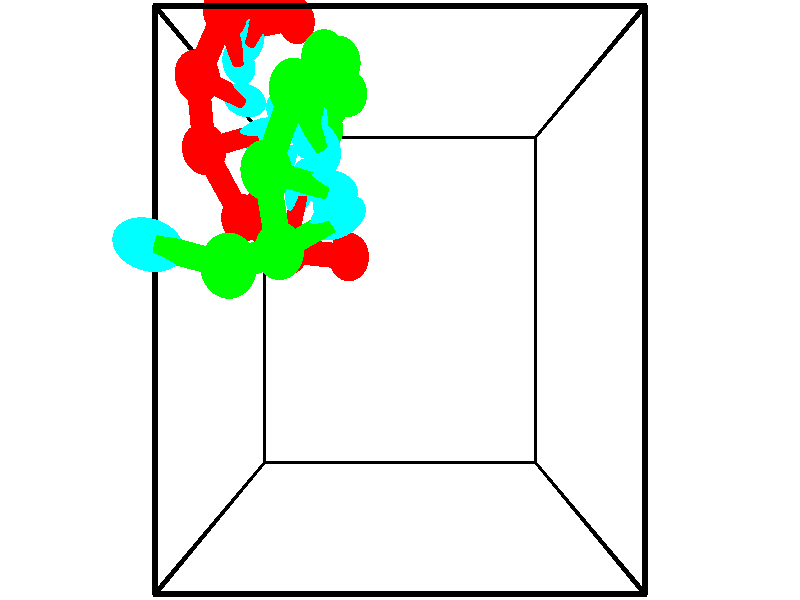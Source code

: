 // switches for output
#declare DRAW_BASES = 1; // possible values are 0, 1; only relevant for DNA ribbons
#declare DRAW_BASES_TYPE = 3; // possible values are 1, 2, 3; only relevant for DNA ribbons
#declare DRAW_FOG = 0; // set to 1 to enable fog

#include "colors.inc"

#include "transforms.inc"
background { rgb <1, 1, 1>}

#default {
   normal{
       ripples 0.25
       frequency 0.20
       turbulence 0.2
       lambda 5
   }
	finish {
		phong 0.1
		phong_size 40.
	}
}

// original window dimensions: 1024x640


// camera settings

camera {
	sky <-0, 1, 0>
	up <-0, 1, 0>
	right 1.6 * <1, 0, 0>
	location <2.5, 2.5, 11.1562>
	look_at <2.5, 2.5, 2.5>
	direction <0, 0, -8.6562>
	angle 67.0682
}


# declare cpy_camera_pos = <2.5, 2.5, 11.1562>;
# if (DRAW_FOG = 1)
fog {
	fog_type 2
	up vnormalize(cpy_camera_pos)
	color rgbt<1,1,1,0.3>
	distance 1e-5
	fog_alt 3e-3
	fog_offset 4
}
# end


// LIGHTS

# declare lum = 6;
global_settings {
	ambient_light rgb lum * <0.05, 0.05, 0.05>
	max_trace_level 15
}# declare cpy_direct_light_amount = 0.25;
light_source
{	1000 * <-1, -1, 1>,
	rgb lum * cpy_direct_light_amount
	parallel
}

light_source
{	1000 * <1, 1, -1>,
	rgb lum * cpy_direct_light_amount
	parallel
}

// strand 0

// nucleotide -1

// particle -1
sphere {
	<1.079364, 5.687235, 2.883269> 0.250000
	pigment { color rgbt <1,0,0,0> }
	no_shadow
}
cylinder {
	<0.684742, 5.622406, 2.891665>,  <0.447969, 5.583509, 2.896702>, 0.100000
	pigment { color rgbt <1,0,0,0> }
	no_shadow
}
cylinder {
	<0.684742, 5.622406, 2.891665>,  <1.079364, 5.687235, 2.883269>, 0.100000
	pigment { color rgbt <1,0,0,0> }
	no_shadow
}

// particle -1
sphere {
	<0.684742, 5.622406, 2.891665> 0.100000
	pigment { color rgbt <1,0,0,0> }
	no_shadow
}
sphere {
	0, 1
	scale<0.080000,0.200000,0.300000>
	matrix <0.147777, -0.829859, 0.538048,
		-0.069784, 0.533916, 0.842653,
		-0.986556, -0.162072, 0.020990,
		0.388775, 5.573784, 2.897961>
	pigment { color rgbt <0,1,1,0> }
	no_shadow
}
cylinder {
	<0.902312, 5.648891, 3.619928>,  <1.079364, 5.687235, 2.883269>, 0.130000
	pigment { color rgbt <1,0,0,0> }
	no_shadow
}

// nucleotide -1

// particle -1
sphere {
	<0.902312, 5.648891, 3.619928> 0.250000
	pigment { color rgbt <1,0,0,0> }
	no_shadow
}
cylinder {
	<0.658062, 5.454344, 3.369942>,  <0.511512, 5.337615, 3.219950>, 0.100000
	pigment { color rgbt <1,0,0,0> }
	no_shadow
}
cylinder {
	<0.658062, 5.454344, 3.369942>,  <0.902312, 5.648891, 3.619928>, 0.100000
	pigment { color rgbt <1,0,0,0> }
	no_shadow
}

// particle -1
sphere {
	<0.658062, 5.454344, 3.369942> 0.100000
	pigment { color rgbt <1,0,0,0> }
	no_shadow
}
sphere {
	0, 1
	scale<0.080000,0.200000,0.300000>
	matrix <0.198604, -0.858010, 0.473682,
		-0.766611, 0.165122, 0.620518,
		-0.610626, -0.486368, -0.624966,
		0.474874, 5.308434, 3.182452>
	pigment { color rgbt <0,1,1,0> }
	no_shadow
}
cylinder {
	<0.443183, 5.322150, 4.053791>,  <0.902312, 5.648891, 3.619928>, 0.130000
	pigment { color rgbt <1,0,0,0> }
	no_shadow
}

// nucleotide -1

// particle -1
sphere {
	<0.443183, 5.322150, 4.053791> 0.250000
	pigment { color rgbt <1,0,0,0> }
	no_shadow
}
cylinder {
	<0.440407, 5.147356, 3.694014>,  <0.438741, 5.042480, 3.478148>, 0.100000
	pigment { color rgbt <1,0,0,0> }
	no_shadow
}
cylinder {
	<0.440407, 5.147356, 3.694014>,  <0.443183, 5.322150, 4.053791>, 0.100000
	pigment { color rgbt <1,0,0,0> }
	no_shadow
}

// particle -1
sphere {
	<0.440407, 5.147356, 3.694014> 0.100000
	pigment { color rgbt <1,0,0,0> }
	no_shadow
}
sphere {
	0, 1
	scale<0.080000,0.200000,0.300000>
	matrix <0.206492, -0.880704, 0.426288,
		-0.978424, -0.182768, 0.096347,
		-0.006942, -0.436985, -0.899442,
		0.438324, 5.016261, 3.424181>
	pigment { color rgbt <0,1,1,0> }
	no_shadow
}
cylinder {
	<0.145724, 4.663579, 4.136761>,  <0.443183, 5.322150, 4.053791>, 0.130000
	pigment { color rgbt <1,0,0,0> }
	no_shadow
}

// nucleotide -1

// particle -1
sphere {
	<0.145724, 4.663579, 4.136761> 0.250000
	pigment { color rgbt <1,0,0,0> }
	no_shadow
}
cylinder {
	<0.380836, 4.619078, 3.816227>,  <0.521904, 4.592377, 3.623907>, 0.100000
	pigment { color rgbt <1,0,0,0> }
	no_shadow
}
cylinder {
	<0.380836, 4.619078, 3.816227>,  <0.145724, 4.663579, 4.136761>, 0.100000
	pigment { color rgbt <1,0,0,0> }
	no_shadow
}

// particle -1
sphere {
	<0.380836, 4.619078, 3.816227> 0.100000
	pigment { color rgbt <1,0,0,0> }
	no_shadow
}
sphere {
	0, 1
	scale<0.080000,0.200000,0.300000>
	matrix <0.409547, -0.813290, 0.413317,
		-0.697699, -0.571123, -0.432474,
		0.587781, -0.111252, -0.801334,
		0.557171, 4.585702, 3.575827>
	pigment { color rgbt <0,1,1,0> }
	no_shadow
}
cylinder {
	<0.192427, 3.983409, 4.034188>,  <0.145724, 4.663579, 4.136761>, 0.130000
	pigment { color rgbt <1,0,0,0> }
	no_shadow
}

// nucleotide -1

// particle -1
sphere {
	<0.192427, 3.983409, 4.034188> 0.250000
	pigment { color rgbt <1,0,0,0> }
	no_shadow
}
cylinder {
	<0.523144, 4.114920, 3.851620>,  <0.721574, 4.193826, 3.742079>, 0.100000
	pigment { color rgbt <1,0,0,0> }
	no_shadow
}
cylinder {
	<0.523144, 4.114920, 3.851620>,  <0.192427, 3.983409, 4.034188>, 0.100000
	pigment { color rgbt <1,0,0,0> }
	no_shadow
}

// particle -1
sphere {
	<0.523144, 4.114920, 3.851620> 0.100000
	pigment { color rgbt <1,0,0,0> }
	no_shadow
}
sphere {
	0, 1
	scale<0.080000,0.200000,0.300000>
	matrix <0.493010, -0.814225, 0.306560,
		-0.270840, -0.478481, -0.835285,
		0.826793, 0.328776, -0.456421,
		0.771182, 4.213552, 3.714694>
	pigment { color rgbt <0,1,1,0> }
	no_shadow
}
cylinder {
	<0.532899, 3.347990, 3.642020>,  <0.192427, 3.983409, 4.034188>, 0.130000
	pigment { color rgbt <1,0,0,0> }
	no_shadow
}

// nucleotide -1

// particle -1
sphere {
	<0.532899, 3.347990, 3.642020> 0.250000
	pigment { color rgbt <1,0,0,0> }
	no_shadow
}
cylinder {
	<0.805531, 3.633451, 3.706703>,  <0.969109, 3.804728, 3.745513>, 0.100000
	pigment { color rgbt <1,0,0,0> }
	no_shadow
}
cylinder {
	<0.805531, 3.633451, 3.706703>,  <0.532899, 3.347990, 3.642020>, 0.100000
	pigment { color rgbt <1,0,0,0> }
	no_shadow
}

// particle -1
sphere {
	<0.805531, 3.633451, 3.706703> 0.100000
	pigment { color rgbt <1,0,0,0> }
	no_shadow
}
sphere {
	0, 1
	scale<0.080000,0.200000,0.300000>
	matrix <0.625010, -0.682693, 0.378540,
		0.380544, -0.156934, -0.911349,
		0.681578, 0.713654, 0.161709,
		1.010004, 3.847548, 3.755216>
	pigment { color rgbt <0,1,1,0> }
	no_shadow
}
cylinder {
	<1.117169, 3.008993, 3.709588>,  <0.532899, 3.347990, 3.642020>, 0.130000
	pigment { color rgbt <1,0,0,0> }
	no_shadow
}

// nucleotide -1

// particle -1
sphere {
	<1.117169, 3.008993, 3.709588> 0.250000
	pigment { color rgbt <1,0,0,0> }
	no_shadow
}
cylinder {
	<1.234173, 3.356655, 3.869091>,  <1.304375, 3.565252, 3.964793>, 0.100000
	pigment { color rgbt <1,0,0,0> }
	no_shadow
}
cylinder {
	<1.234173, 3.356655, 3.869091>,  <1.117169, 3.008993, 3.709588>, 0.100000
	pigment { color rgbt <1,0,0,0> }
	no_shadow
}

// particle -1
sphere {
	<1.234173, 3.356655, 3.869091> 0.100000
	pigment { color rgbt <1,0,0,0> }
	no_shadow
}
sphere {
	0, 1
	scale<0.080000,0.200000,0.300000>
	matrix <0.656632, -0.485706, 0.576996,
		0.695178, 0.093061, -0.712789,
		0.292510, 0.869154, 0.398759,
		1.321926, 3.617402, 3.988719>
	pigment { color rgbt <0,1,1,0> }
	no_shadow
}
cylinder {
	<1.864803, 2.944649, 3.663248>,  <1.117169, 3.008993, 3.709588>, 0.130000
	pigment { color rgbt <1,0,0,0> }
	no_shadow
}

// nucleotide -1

// particle -1
sphere {
	<1.864803, 2.944649, 3.663248> 0.250000
	pigment { color rgbt <1,0,0,0> }
	no_shadow
}
cylinder {
	<1.762211, 3.201571, 3.952152>,  <1.700655, 3.355724, 4.125495>, 0.100000
	pigment { color rgbt <1,0,0,0> }
	no_shadow
}
cylinder {
	<1.762211, 3.201571, 3.952152>,  <1.864803, 2.944649, 3.663248>, 0.100000
	pigment { color rgbt <1,0,0,0> }
	no_shadow
}

// particle -1
sphere {
	<1.762211, 3.201571, 3.952152> 0.100000
	pigment { color rgbt <1,0,0,0> }
	no_shadow
}
sphere {
	0, 1
	scale<0.080000,0.200000,0.300000>
	matrix <0.645363, -0.442480, 0.622670,
		0.719530, 0.625824, -0.301032,
		-0.256481, 0.642305, 0.722262,
		1.685266, 3.394262, 4.168831>
	pigment { color rgbt <0,1,1,0> }
	no_shadow
}
// strand 1

// nucleotide -1

// particle -1
sphere {
	<0.943809, 2.759333, 5.663446> 0.250000
	pigment { color rgbt <0,1,0,0> }
	no_shadow
}
cylinder {
	<0.563187, 2.844631, 5.752052>,  <0.334813, 2.895810, 5.805216>, 0.100000
	pigment { color rgbt <0,1,0,0> }
	no_shadow
}
cylinder {
	<0.563187, 2.844631, 5.752052>,  <0.943809, 2.759333, 5.663446>, 0.100000
	pigment { color rgbt <0,1,0,0> }
	no_shadow
}

// particle -1
sphere {
	<0.563187, 2.844631, 5.752052> 0.100000
	pigment { color rgbt <0,1,0,0> }
	no_shadow
}
sphere {
	0, 1
	scale<0.080000,0.200000,0.300000>
	matrix <-0.261650, -0.183181, -0.947620,
		-0.161492, -0.959674, 0.230101,
		-0.951556, 0.213239, 0.221516,
		0.277720, 2.908605, 5.818507>
	pigment { color rgbt <0,1,1,0> }
	no_shadow
}
cylinder {
	<1.257747, 2.921129, 4.942450>,  <0.943809, 2.759333, 5.663446>, 0.130000
	pigment { color rgbt <0,1,0,0> }
	no_shadow
}

// nucleotide -1

// particle -1
sphere {
	<1.257747, 2.921129, 4.942450> 0.250000
	pigment { color rgbt <0,1,0,0> }
	no_shadow
}
cylinder {
	<1.612709, 3.072121, 5.048298>,  <1.825686, 3.162716, 5.111806>, 0.100000
	pigment { color rgbt <0,1,0,0> }
	no_shadow
}
cylinder {
	<1.612709, 3.072121, 5.048298>,  <1.257747, 2.921129, 4.942450>, 0.100000
	pigment { color rgbt <0,1,0,0> }
	no_shadow
}

// particle -1
sphere {
	<1.612709, 3.072121, 5.048298> 0.100000
	pigment { color rgbt <0,1,0,0> }
	no_shadow
}
sphere {
	0, 1
	scale<0.080000,0.200000,0.300000>
	matrix <-0.080214, 0.691703, -0.717714,
		-0.453960, 0.615676, 0.644099,
		0.887404, 0.377479, 0.264619,
		1.878930, 3.185364, 5.127684>
	pigment { color rgbt <0,1,1,0> }
	no_shadow
}
cylinder {
	<1.173744, 3.571937, 5.161491>,  <1.257747, 2.921129, 4.942450>, 0.130000
	pigment { color rgbt <0,1,0,0> }
	no_shadow
}

// nucleotide -1

// particle -1
sphere {
	<1.173744, 3.571937, 5.161491> 0.250000
	pigment { color rgbt <0,1,0,0> }
	no_shadow
}
cylinder {
	<1.518845, 3.510017, 4.968952>,  <1.725905, 3.472866, 4.853429>, 0.100000
	pigment { color rgbt <0,1,0,0> }
	no_shadow
}
cylinder {
	<1.518845, 3.510017, 4.968952>,  <1.173744, 3.571937, 5.161491>, 0.100000
	pigment { color rgbt <0,1,0,0> }
	no_shadow
}

// particle -1
sphere {
	<1.518845, 3.510017, 4.968952> 0.100000
	pigment { color rgbt <0,1,0,0> }
	no_shadow
}
sphere {
	0, 1
	scale<0.080000,0.200000,0.300000>
	matrix <-0.234193, 0.721371, -0.651749,
		0.448120, 0.675027, 0.586112,
		0.862752, -0.154798, -0.481348,
		1.777670, 3.463578, 4.824548>
	pigment { color rgbt <0,1,1,0> }
	no_shadow
}
cylinder {
	<1.459078, 4.233082, 5.185280>,  <1.173744, 3.571937, 5.161491>, 0.130000
	pigment { color rgbt <0,1,0,0> }
	no_shadow
}

// nucleotide -1

// particle -1
sphere {
	<1.459078, 4.233082, 5.185280> 0.250000
	pigment { color rgbt <0,1,0,0> }
	no_shadow
}
cylinder {
	<1.570663, 4.016476, 4.868057>,  <1.637614, 3.886512, 4.677723>, 0.100000
	pigment { color rgbt <0,1,0,0> }
	no_shadow
}
cylinder {
	<1.570663, 4.016476, 4.868057>,  <1.459078, 4.233082, 5.185280>, 0.100000
	pigment { color rgbt <0,1,0,0> }
	no_shadow
}

// particle -1
sphere {
	<1.570663, 4.016476, 4.868057> 0.100000
	pigment { color rgbt <0,1,0,0> }
	no_shadow
}
sphere {
	0, 1
	scale<0.080000,0.200000,0.300000>
	matrix <-0.394971, 0.688056, -0.608751,
		0.875316, 0.483054, -0.021941,
		0.278963, -0.541515, -0.793058,
		1.654352, 3.854021, 4.630140>
	pigment { color rgbt <0,1,1,0> }
	no_shadow
}
cylinder {
	<1.695383, 4.649606, 4.691380>,  <1.459078, 4.233082, 5.185280>, 0.130000
	pigment { color rgbt <0,1,0,0> }
	no_shadow
}

// nucleotide -1

// particle -1
sphere {
	<1.695383, 4.649606, 4.691380> 0.250000
	pigment { color rgbt <0,1,0,0> }
	no_shadow
}
cylinder {
	<1.572990, 4.338249, 4.472115>,  <1.499555, 4.151435, 4.340555>, 0.100000
	pigment { color rgbt <0,1,0,0> }
	no_shadow
}
cylinder {
	<1.572990, 4.338249, 4.472115>,  <1.695383, 4.649606, 4.691380>, 0.100000
	pigment { color rgbt <0,1,0,0> }
	no_shadow
}

// particle -1
sphere {
	<1.572990, 4.338249, 4.472115> 0.100000
	pigment { color rgbt <0,1,0,0> }
	no_shadow
}
sphere {
	0, 1
	scale<0.080000,0.200000,0.300000>
	matrix <-0.361475, 0.627649, -0.689487,
		0.880744, -0.012823, -0.473418,
		-0.305982, -0.778391, -0.548163,
		1.481196, 4.104732, 4.307666>
	pigment { color rgbt <0,1,1,0> }
	no_shadow
}
cylinder {
	<1.777263, 4.869965, 3.931798>,  <1.695383, 4.649606, 4.691380>, 0.130000
	pigment { color rgbt <0,1,0,0> }
	no_shadow
}

// nucleotide -1

// particle -1
sphere {
	<1.777263, 4.869965, 3.931798> 0.250000
	pigment { color rgbt <0,1,0,0> }
	no_shadow
}
cylinder {
	<1.561821, 4.537922, 3.874073>,  <1.432556, 4.338696, 3.839438>, 0.100000
	pigment { color rgbt <0,1,0,0> }
	no_shadow
}
cylinder {
	<1.561821, 4.537922, 3.874073>,  <1.777263, 4.869965, 3.931798>, 0.100000
	pigment { color rgbt <0,1,0,0> }
	no_shadow
}

// particle -1
sphere {
	<1.561821, 4.537922, 3.874073> 0.100000
	pigment { color rgbt <0,1,0,0> }
	no_shadow
}
sphere {
	0, 1
	scale<0.080000,0.200000,0.300000>
	matrix <-0.536970, 0.470175, -0.700427,
		0.649283, -0.299761, -0.698981,
		-0.538605, -0.830107, -0.144314,
		1.400239, 4.288890, 3.830779>
	pigment { color rgbt <0,1,1,0> }
	no_shadow
}
cylinder {
	<1.815616, 4.773991, 3.177735>,  <1.777263, 4.869965, 3.931798>, 0.130000
	pigment { color rgbt <0,1,0,0> }
	no_shadow
}

// nucleotide -1

// particle -1
sphere {
	<1.815616, 4.773991, 3.177735> 0.250000
	pigment { color rgbt <0,1,0,0> }
	no_shadow
}
cylinder {
	<1.493950, 4.602329, 3.342243>,  <1.300950, 4.499332, 3.440948>, 0.100000
	pigment { color rgbt <0,1,0,0> }
	no_shadow
}
cylinder {
	<1.493950, 4.602329, 3.342243>,  <1.815616, 4.773991, 3.177735>, 0.100000
	pigment { color rgbt <0,1,0,0> }
	no_shadow
}

// particle -1
sphere {
	<1.493950, 4.602329, 3.342243> 0.100000
	pigment { color rgbt <0,1,0,0> }
	no_shadow
}
sphere {
	0, 1
	scale<0.080000,0.200000,0.300000>
	matrix <-0.588821, 0.480522, -0.649914,
		0.081289, -0.764804, -0.639114,
		-0.804165, -0.429155, 0.411271,
		1.252700, 4.473583, 3.465625>
	pigment { color rgbt <0,1,1,0> }
	no_shadow
}
cylinder {
	<1.447909, 4.507806, 2.633485>,  <1.815616, 4.773991, 3.177735>, 0.130000
	pigment { color rgbt <0,1,0,0> }
	no_shadow
}

// nucleotide -1

// particle -1
sphere {
	<1.447909, 4.507806, 2.633485> 0.250000
	pigment { color rgbt <0,1,0,0> }
	no_shadow
}
cylinder {
	<1.182976, 4.556141, 2.929245>,  <1.024016, 4.585142, 3.106701>, 0.100000
	pigment { color rgbt <0,1,0,0> }
	no_shadow
}
cylinder {
	<1.182976, 4.556141, 2.929245>,  <1.447909, 4.507806, 2.633485>, 0.100000
	pigment { color rgbt <0,1,0,0> }
	no_shadow
}

// particle -1
sphere {
	<1.182976, 4.556141, 2.929245> 0.100000
	pigment { color rgbt <0,1,0,0> }
	no_shadow
}
sphere {
	0, 1
	scale<0.080000,0.200000,0.300000>
	matrix <-0.617661, 0.470504, -0.630175,
		-0.424039, -0.874085, -0.236994,
		-0.662334, 0.120836, 0.739400,
		0.984276, 4.592392, 3.151065>
	pigment { color rgbt <0,1,1,0> }
	no_shadow
}
// box output
cylinder {
	<0.000000, 0.000000, 0.000000>,  <5.000000, 0.000000, 0.000000>, 0.025000
	pigment { color rgbt <0,0,0,0> }
	no_shadow
}
cylinder {
	<0.000000, 0.000000, 0.000000>,  <0.000000, 5.000000, 0.000000>, 0.025000
	pigment { color rgbt <0,0,0,0> }
	no_shadow
}
cylinder {
	<0.000000, 0.000000, 0.000000>,  <0.000000, 0.000000, 5.000000>, 0.025000
	pigment { color rgbt <0,0,0,0> }
	no_shadow
}
cylinder {
	<5.000000, 5.000000, 5.000000>,  <0.000000, 5.000000, 5.000000>, 0.025000
	pigment { color rgbt <0,0,0,0> }
	no_shadow
}
cylinder {
	<5.000000, 5.000000, 5.000000>,  <5.000000, 0.000000, 5.000000>, 0.025000
	pigment { color rgbt <0,0,0,0> }
	no_shadow
}
cylinder {
	<5.000000, 5.000000, 5.000000>,  <5.000000, 5.000000, 0.000000>, 0.025000
	pigment { color rgbt <0,0,0,0> }
	no_shadow
}
cylinder {
	<0.000000, 0.000000, 5.000000>,  <0.000000, 5.000000, 5.000000>, 0.025000
	pigment { color rgbt <0,0,0,0> }
	no_shadow
}
cylinder {
	<0.000000, 0.000000, 5.000000>,  <5.000000, 0.000000, 5.000000>, 0.025000
	pigment { color rgbt <0,0,0,0> }
	no_shadow
}
cylinder {
	<5.000000, 5.000000, 0.000000>,  <0.000000, 5.000000, 0.000000>, 0.025000
	pigment { color rgbt <0,0,0,0> }
	no_shadow
}
cylinder {
	<5.000000, 5.000000, 0.000000>,  <5.000000, 0.000000, 0.000000>, 0.025000
	pigment { color rgbt <0,0,0,0> }
	no_shadow
}
cylinder {
	<5.000000, 0.000000, 5.000000>,  <5.000000, 0.000000, 0.000000>, 0.025000
	pigment { color rgbt <0,0,0,0> }
	no_shadow
}
cylinder {
	<0.000000, 5.000000, 0.000000>,  <0.000000, 5.000000, 5.000000>, 0.025000
	pigment { color rgbt <0,0,0,0> }
	no_shadow
}
// end of box output
